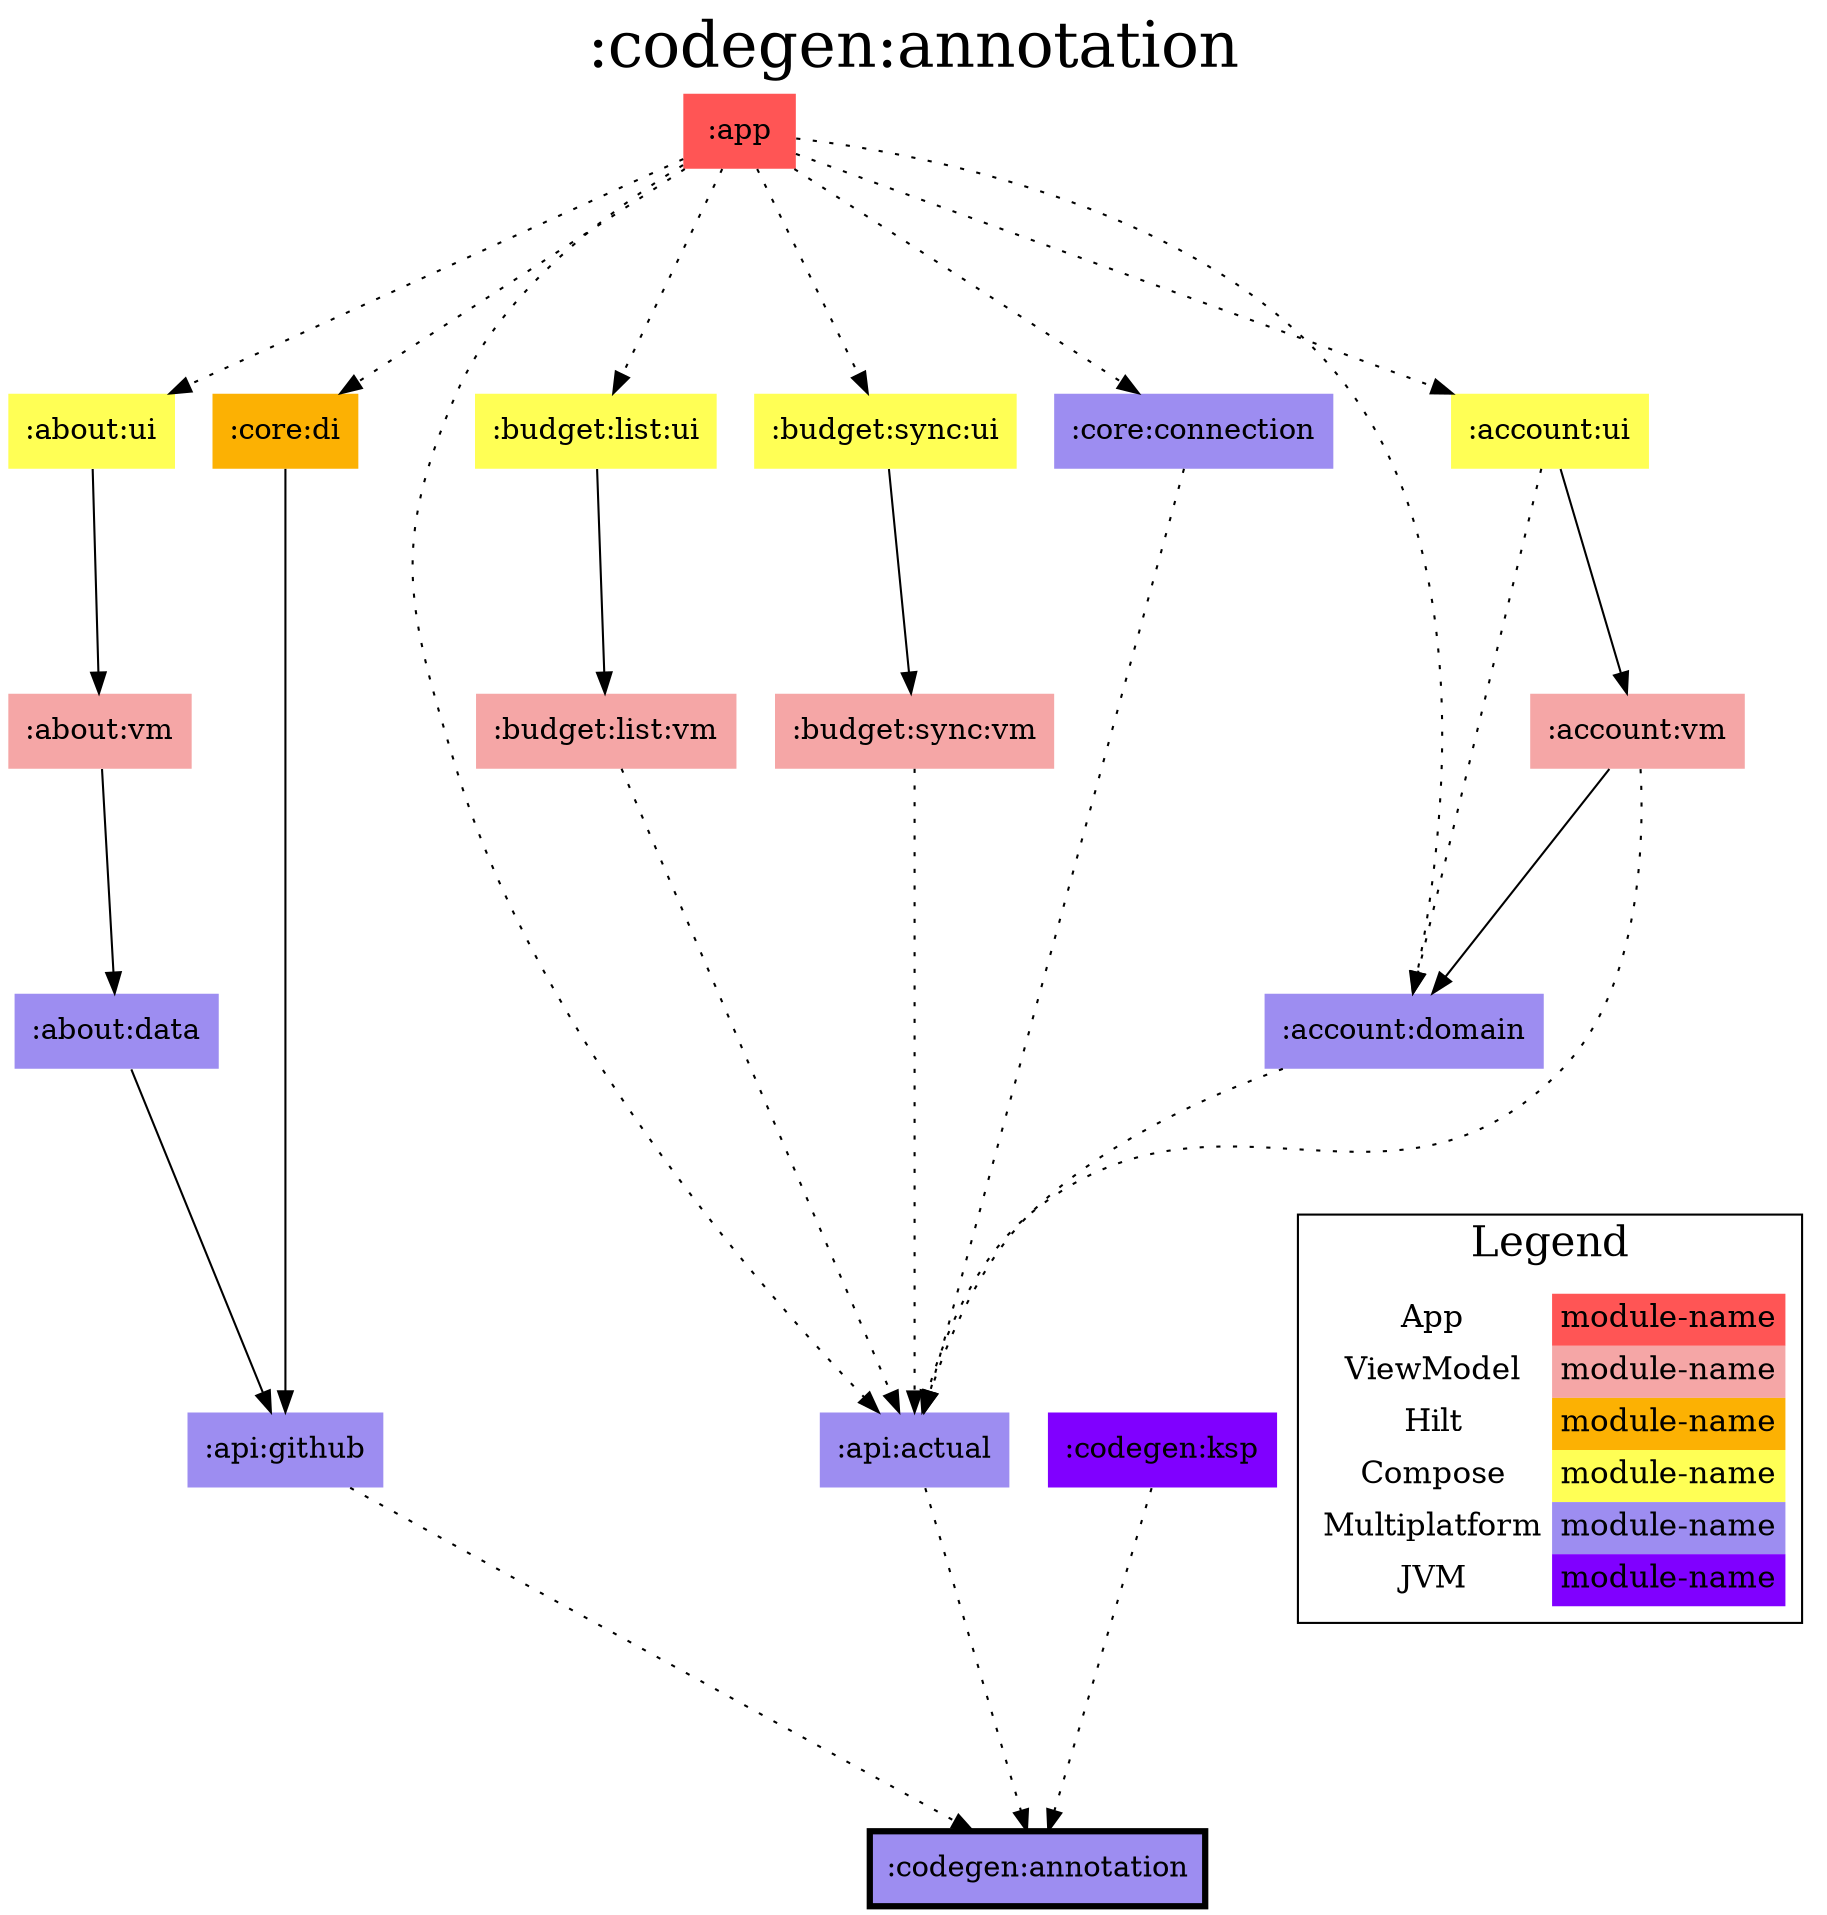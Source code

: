 digraph {
edge ["dir"="forward"]
graph ["dpi"="100","label"=":codegen:annotation","labelloc"="t","fontsize"="30","ranksep"="1.5","rankdir"="TB"]
node ["style"="filled"]
":about:data" ["fillcolor"="#9D8DF1","shape"="none"]
":about:ui" ["fillcolor"="#FFFF55","shape"="none"]
":about:vm" ["fillcolor"="#F5A6A6","shape"="none"]
":account:domain" ["fillcolor"="#9D8DF1","shape"="none"]
":account:ui" ["fillcolor"="#FFFF55","shape"="none"]
":account:vm" ["fillcolor"="#F5A6A6","shape"="none"]
":api:actual" ["fillcolor"="#9D8DF1","shape"="none"]
":api:github" ["fillcolor"="#9D8DF1","shape"="none"]
":app" ["fillcolor"="#FF5555","shape"="none"]
":budget:list:ui" ["fillcolor"="#FFFF55","shape"="none"]
":budget:list:vm" ["fillcolor"="#F5A6A6","shape"="none"]
":budget:sync:ui" ["fillcolor"="#FFFF55","shape"="none"]
":budget:sync:vm" ["fillcolor"="#F5A6A6","shape"="none"]
":codegen:annotation" ["fillcolor"="#9D8DF1","color"="black","penwidth"="3","shape"="box"]
":codegen:ksp" ["fillcolor"="#8000FF","shape"="none"]
":core:connection" ["fillcolor"="#9D8DF1","shape"="none"]
":core:di" ["fillcolor"="#FCB103","shape"="none"]
{
edge ["dir"="none"]
graph ["rank"="same"]
":codegen:annotation"
}
":about:data" -> ":api:github"
":about:ui" -> ":about:vm"
":about:vm" -> ":about:data"
":account:domain" -> ":api:actual" ["style"="dotted"]
":account:ui" -> ":account:domain" ["style"="dotted"]
":account:ui" -> ":account:vm"
":account:vm" -> ":account:domain"
":account:vm" -> ":api:actual" ["style"="dotted"]
":api:actual" -> ":codegen:annotation" ["style"="dotted"]
":api:github" -> ":codegen:annotation" ["style"="dotted"]
":app" -> ":about:ui" ["style"="dotted"]
":app" -> ":account:domain" ["style"="dotted"]
":app" -> ":account:ui" ["style"="dotted"]
":app" -> ":api:actual" ["style"="dotted"]
":app" -> ":budget:list:ui" ["style"="dotted"]
":app" -> ":budget:sync:ui" ["style"="dotted"]
":app" -> ":core:connection" ["style"="dotted"]
":app" -> ":core:di" ["style"="dotted"]
":budget:list:ui" -> ":budget:list:vm"
":budget:list:vm" -> ":api:actual" ["style"="dotted"]
":budget:sync:ui" -> ":budget:sync:vm"
":budget:sync:vm" -> ":api:actual" ["style"="dotted"]
":codegen:ksp" -> ":codegen:annotation" ["style"="dotted"]
":core:connection" -> ":api:actual" ["style"="dotted"]
":core:di" -> ":api:github"
subgraph "cluster_legend" {
edge ["dir"="none"]
graph ["label"="Legend","fontsize"="20"]
"Legend" ["style"="filled","fillcolor"="#FFFFFF","shape"="none","margin"="0","fontsize"="15","label"=<
<TABLE BORDER="0" CELLBORDER="0" CELLSPACING="0" CELLPADDING="4">
<TR><TD>App</TD><TD BGCOLOR="#FF5555">module-name</TD></TR>
<TR><TD>ViewModel</TD><TD BGCOLOR="#F5A6A6">module-name</TD></TR>
<TR><TD>Hilt</TD><TD BGCOLOR="#FCB103">module-name</TD></TR>
<TR><TD>Compose</TD><TD BGCOLOR="#FFFF55">module-name</TD></TR>
<TR><TD>Multiplatform</TD><TD BGCOLOR="#9D8DF1">module-name</TD></TR>
<TR><TD>JVM</TD><TD BGCOLOR="#8000FF">module-name</TD></TR>
</TABLE>
>]
} -> ":codegen:annotation" ["style"="invis"]
}
